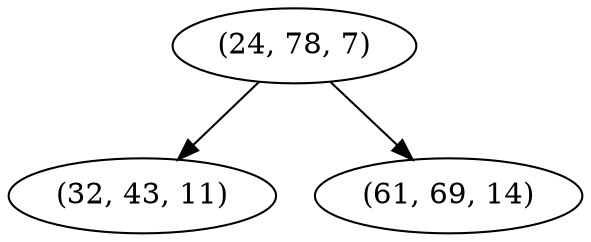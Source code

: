digraph tree {
    "(24, 78, 7)";
    "(32, 43, 11)";
    "(61, 69, 14)";
    "(24, 78, 7)" -> "(32, 43, 11)";
    "(24, 78, 7)" -> "(61, 69, 14)";
}
